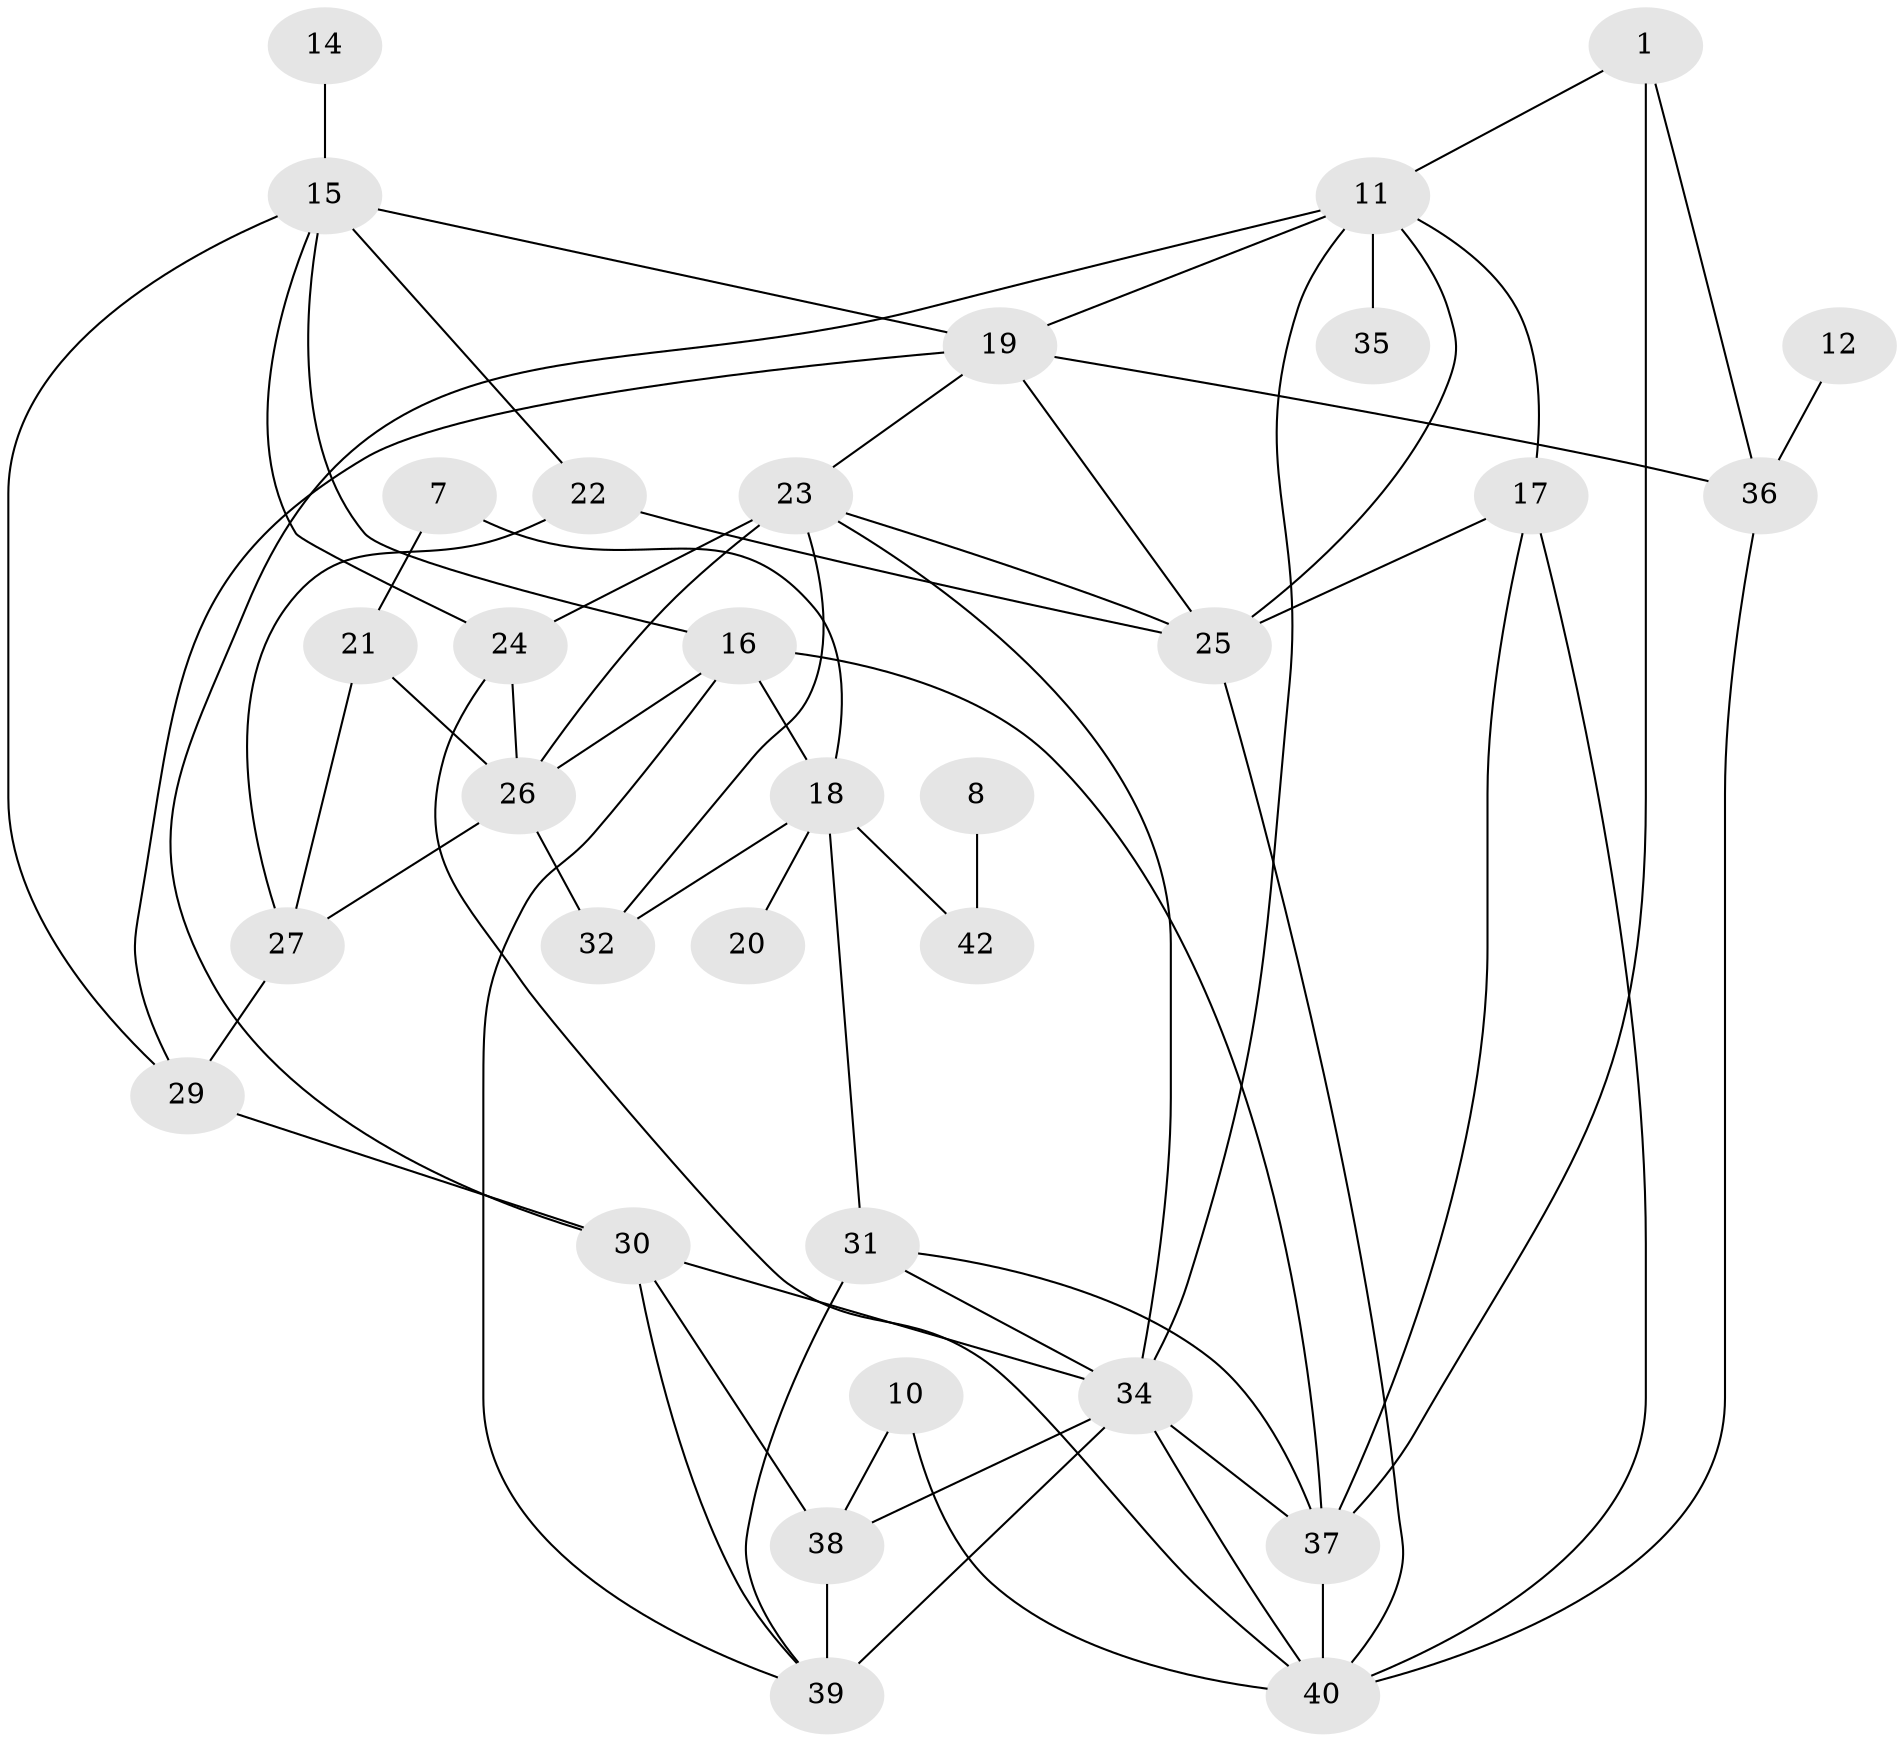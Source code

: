 // original degree distribution, {4: 0.11678832116788321, 3: 0.18248175182481752, 2: 0.291970802919708, 6: 0.029197080291970802, 0: 0.06569343065693431, 5: 0.10948905109489052, 1: 0.19708029197080293, 7: 0.0072992700729927005}
// Generated by graph-tools (version 1.1) at 2025/35/03/04/25 23:35:49]
// undirected, 32 vertices, 65 edges
graph export_dot {
  node [color=gray90,style=filled];
  1;
  7;
  8;
  10;
  11;
  12;
  14;
  15;
  16;
  17;
  18;
  19;
  20;
  21;
  22;
  23;
  24;
  25;
  26;
  27;
  29;
  30;
  31;
  32;
  34;
  35;
  36;
  37;
  38;
  39;
  40;
  42;
  1 -- 11 [weight=1.0];
  1 -- 36 [weight=1.0];
  1 -- 37 [weight=1.0];
  7 -- 18 [weight=1.0];
  7 -- 21 [weight=1.0];
  8 -- 42 [weight=1.0];
  10 -- 38 [weight=1.0];
  10 -- 40 [weight=1.0];
  11 -- 17 [weight=2.0];
  11 -- 19 [weight=1.0];
  11 -- 25 [weight=1.0];
  11 -- 30 [weight=1.0];
  11 -- 34 [weight=2.0];
  11 -- 35 [weight=1.0];
  12 -- 36 [weight=1.0];
  14 -- 15 [weight=1.0];
  15 -- 16 [weight=1.0];
  15 -- 19 [weight=1.0];
  15 -- 22 [weight=1.0];
  15 -- 24 [weight=1.0];
  15 -- 29 [weight=1.0];
  16 -- 18 [weight=1.0];
  16 -- 26 [weight=1.0];
  16 -- 37 [weight=1.0];
  16 -- 39 [weight=1.0];
  17 -- 25 [weight=1.0];
  17 -- 37 [weight=1.0];
  17 -- 40 [weight=1.0];
  18 -- 20 [weight=1.0];
  18 -- 31 [weight=2.0];
  18 -- 32 [weight=1.0];
  18 -- 42 [weight=2.0];
  19 -- 23 [weight=1.0];
  19 -- 25 [weight=1.0];
  19 -- 29 [weight=1.0];
  19 -- 36 [weight=1.0];
  21 -- 26 [weight=1.0];
  21 -- 27 [weight=1.0];
  22 -- 25 [weight=1.0];
  22 -- 27 [weight=1.0];
  23 -- 24 [weight=2.0];
  23 -- 25 [weight=1.0];
  23 -- 26 [weight=3.0];
  23 -- 32 [weight=1.0];
  23 -- 34 [weight=2.0];
  24 -- 26 [weight=1.0];
  24 -- 40 [weight=1.0];
  25 -- 40 [weight=1.0];
  26 -- 27 [weight=1.0];
  26 -- 32 [weight=1.0];
  27 -- 29 [weight=1.0];
  29 -- 30 [weight=1.0];
  30 -- 34 [weight=1.0];
  30 -- 38 [weight=1.0];
  30 -- 39 [weight=1.0];
  31 -- 34 [weight=2.0];
  31 -- 37 [weight=1.0];
  31 -- 39 [weight=1.0];
  34 -- 37 [weight=2.0];
  34 -- 38 [weight=1.0];
  34 -- 39 [weight=2.0];
  34 -- 40 [weight=2.0];
  36 -- 40 [weight=2.0];
  37 -- 40 [weight=1.0];
  38 -- 39 [weight=3.0];
}
